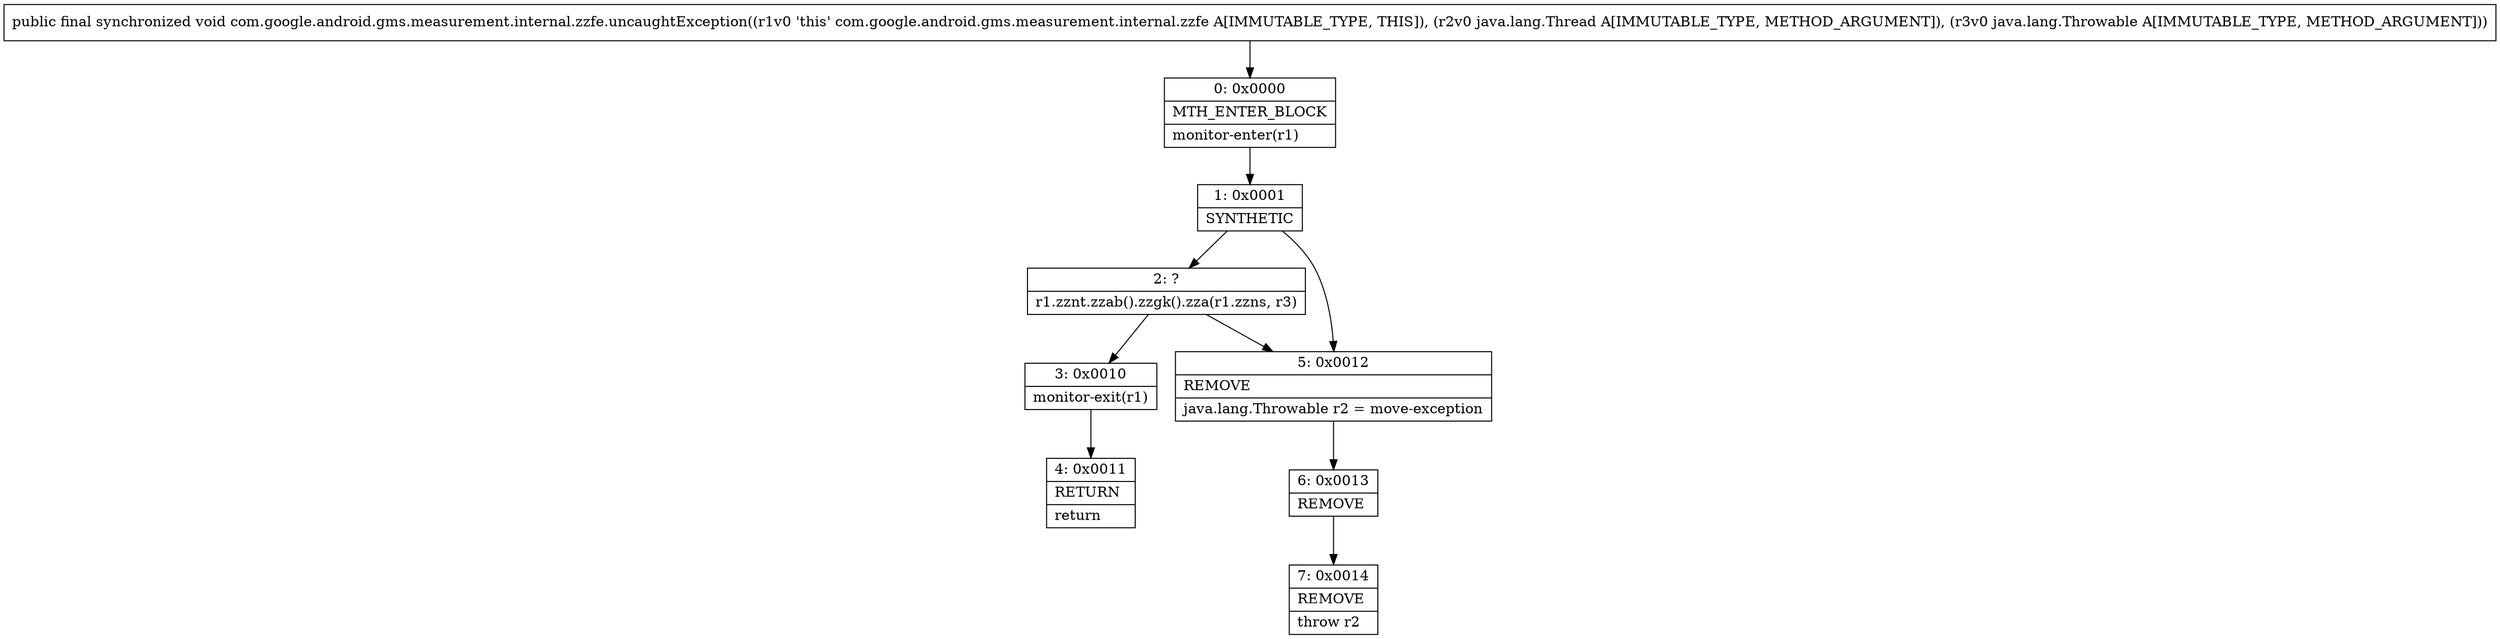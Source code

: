 digraph "CFG forcom.google.android.gms.measurement.internal.zzfe.uncaughtException(Ljava\/lang\/Thread;Ljava\/lang\/Throwable;)V" {
Node_0 [shape=record,label="{0\:\ 0x0000|MTH_ENTER_BLOCK\l|monitor\-enter(r1)\l}"];
Node_1 [shape=record,label="{1\:\ 0x0001|SYNTHETIC\l}"];
Node_2 [shape=record,label="{2\:\ ?|r1.zznt.zzab().zzgk().zza(r1.zzns, r3)\l}"];
Node_3 [shape=record,label="{3\:\ 0x0010|monitor\-exit(r1)\l}"];
Node_4 [shape=record,label="{4\:\ 0x0011|RETURN\l|return\l}"];
Node_5 [shape=record,label="{5\:\ 0x0012|REMOVE\l|java.lang.Throwable r2 = move\-exception\l}"];
Node_6 [shape=record,label="{6\:\ 0x0013|REMOVE\l}"];
Node_7 [shape=record,label="{7\:\ 0x0014|REMOVE\l|throw r2\l}"];
MethodNode[shape=record,label="{public final synchronized void com.google.android.gms.measurement.internal.zzfe.uncaughtException((r1v0 'this' com.google.android.gms.measurement.internal.zzfe A[IMMUTABLE_TYPE, THIS]), (r2v0 java.lang.Thread A[IMMUTABLE_TYPE, METHOD_ARGUMENT]), (r3v0 java.lang.Throwable A[IMMUTABLE_TYPE, METHOD_ARGUMENT])) }"];
MethodNode -> Node_0;
Node_0 -> Node_1;
Node_1 -> Node_2;
Node_1 -> Node_5;
Node_2 -> Node_3;
Node_2 -> Node_5;
Node_3 -> Node_4;
Node_5 -> Node_6;
Node_6 -> Node_7;
}


